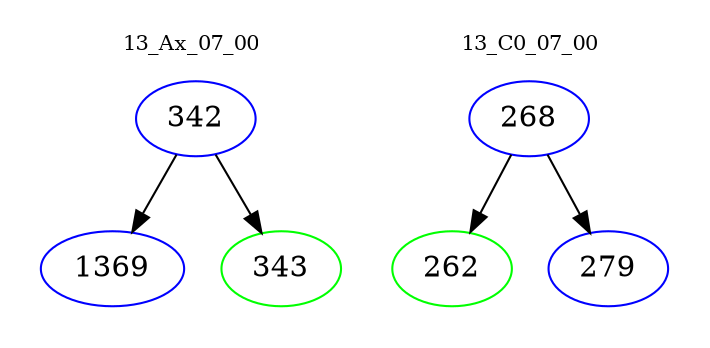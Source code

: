 digraph{
subgraph cluster_0 {
color = white
label = "13_Ax_07_00";
fontsize=10;
T0_342 [label="342", color="blue"]
T0_342 -> T0_1369 [color="black"]
T0_1369 [label="1369", color="blue"]
T0_342 -> T0_343 [color="black"]
T0_343 [label="343", color="green"]
}
subgraph cluster_1 {
color = white
label = "13_C0_07_00";
fontsize=10;
T1_268 [label="268", color="blue"]
T1_268 -> T1_262 [color="black"]
T1_262 [label="262", color="green"]
T1_268 -> T1_279 [color="black"]
T1_279 [label="279", color="blue"]
}
}

